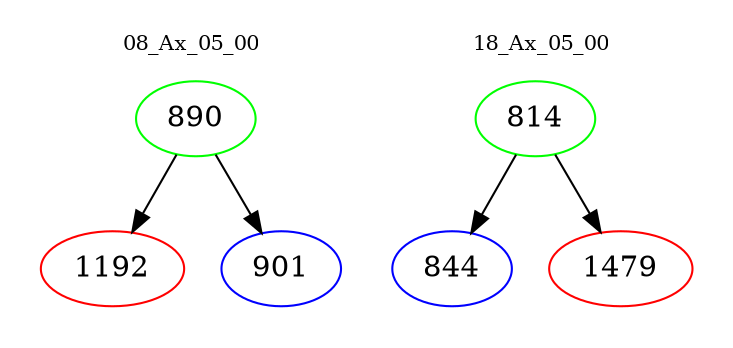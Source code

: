 digraph{
subgraph cluster_0 {
color = white
label = "08_Ax_05_00";
fontsize=10;
T0_890 [label="890", color="green"]
T0_890 -> T0_1192 [color="black"]
T0_1192 [label="1192", color="red"]
T0_890 -> T0_901 [color="black"]
T0_901 [label="901", color="blue"]
}
subgraph cluster_1 {
color = white
label = "18_Ax_05_00";
fontsize=10;
T1_814 [label="814", color="green"]
T1_814 -> T1_844 [color="black"]
T1_844 [label="844", color="blue"]
T1_814 -> T1_1479 [color="black"]
T1_1479 [label="1479", color="red"]
}
}
